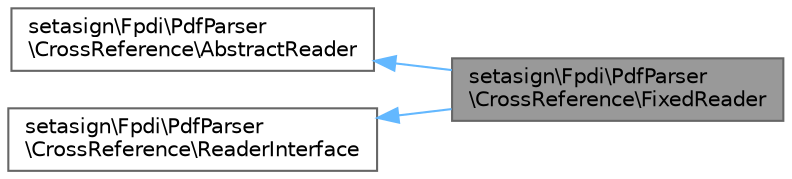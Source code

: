 digraph "setasign\Fpdi\PdfParser\CrossReference\FixedReader"
{
 // LATEX_PDF_SIZE
  bgcolor="transparent";
  edge [fontname=Helvetica,fontsize=10,labelfontname=Helvetica,labelfontsize=10];
  node [fontname=Helvetica,fontsize=10,shape=box,height=0.2,width=0.4];
  rankdir="LR";
  Node1 [id="Node000001",label="setasign\\Fpdi\\PdfParser\l\\CrossReference\\FixedReader",height=0.2,width=0.4,color="gray40", fillcolor="grey60", style="filled", fontcolor="black",tooltip=" "];
  Node2 -> Node1 [id="edge1_Node000001_Node000002",dir="back",color="steelblue1",style="solid",tooltip=" "];
  Node2 [id="Node000002",label="setasign\\Fpdi\\PdfParser\l\\CrossReference\\AbstractReader",height=0.2,width=0.4,color="gray40", fillcolor="white", style="filled",URL="$classsetasign_1_1Fpdi_1_1PdfParser_1_1CrossReference_1_1AbstractReader.html",tooltip=" "];
  Node3 -> Node1 [id="edge2_Node000001_Node000003",dir="back",color="steelblue1",style="solid",tooltip=" "];
  Node3 [id="Node000003",label="setasign\\Fpdi\\PdfParser\l\\CrossReference\\ReaderInterface",height=0.2,width=0.4,color="gray40", fillcolor="white", style="filled",URL="$interfacesetasign_1_1Fpdi_1_1PdfParser_1_1CrossReference_1_1ReaderInterface.html",tooltip=" "];
}
